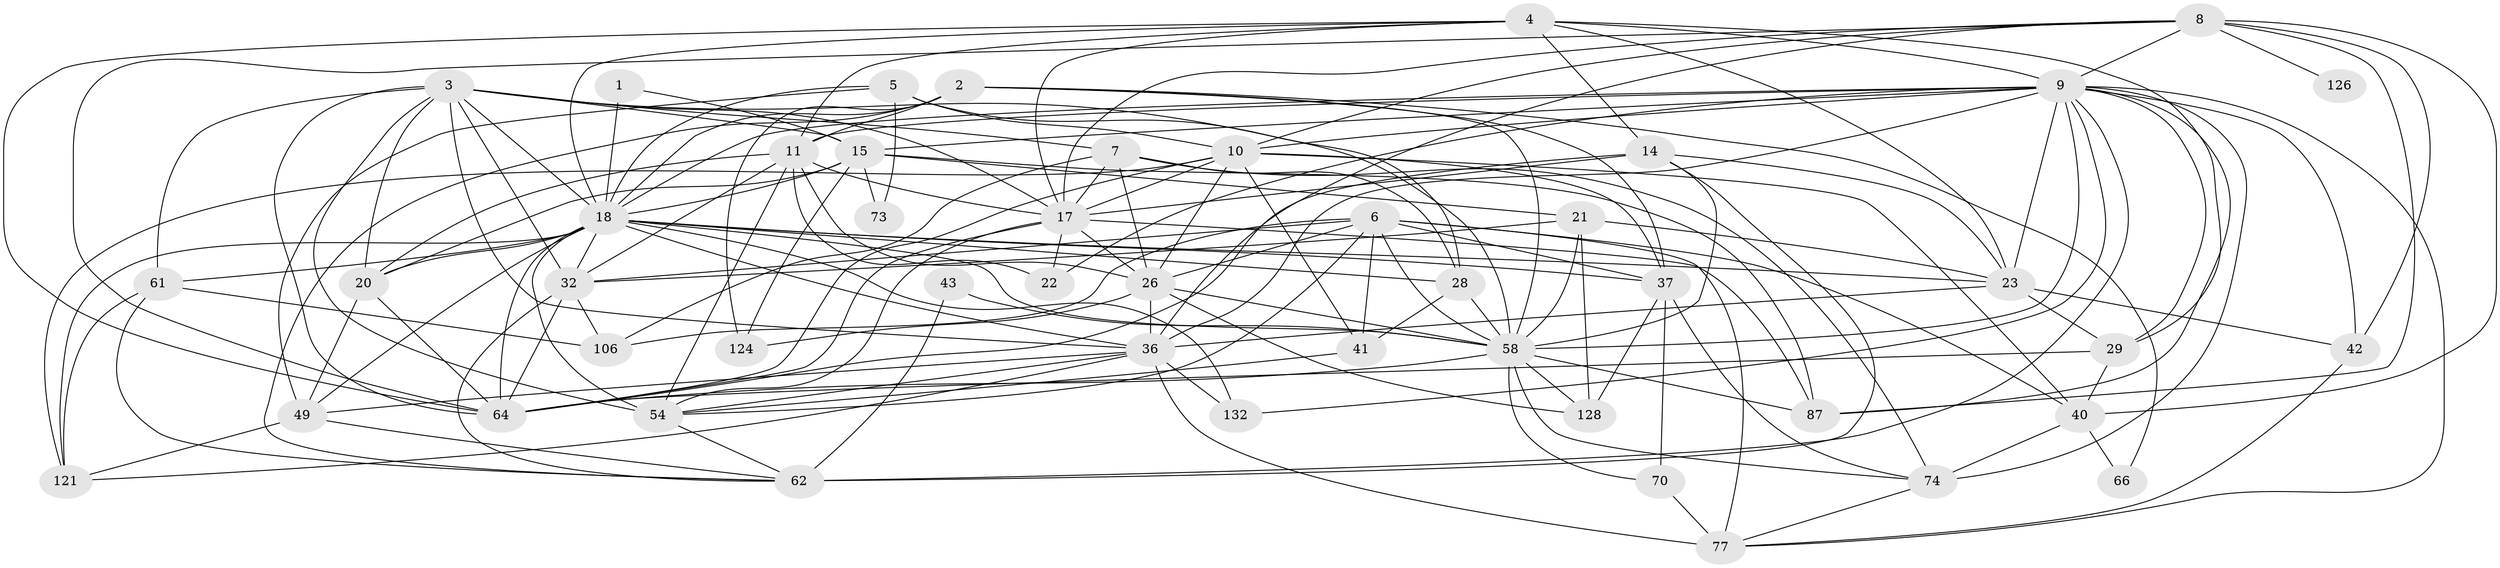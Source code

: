 // original degree distribution, {3: 0.2446043165467626, 2: 0.14388489208633093, 5: 0.18705035971223022, 4: 0.302158273381295, 9: 0.02158273381294964, 7: 0.02158273381294964, 6: 0.07194244604316546, 8: 0.007194244604316547}
// Generated by graph-tools (version 1.1) at 2025/18/03/04/25 18:18:47]
// undirected, 47 vertices, 160 edges
graph export_dot {
graph [start="1"]
  node [color=gray90,style=filled];
  1;
  2 [super="+16"];
  3 [super="+13+107"];
  4 [super="+125+47"];
  5 [super="+53"];
  6 [super="+104+12"];
  7 [super="+88+45"];
  8 [super="+76+59"];
  9 [super="+44+52+79+24+57"];
  10 [super="+35+98+123"];
  11 [super="+85+97+19"];
  14 [super="+48+120"];
  15 [super="+72+31"];
  17 [super="+136+134+89+103+25"];
  18 [super="+68+51+86+60"];
  20 [super="+91+55"];
  21 [super="+30"];
  22 [super="+34"];
  23 [super="+133+38"];
  26 [super="+90+39+78"];
  28 [super="+114"];
  29 [super="+80"];
  32 [super="+63"];
  36 [super="+117+101+122"];
  37 [super="+84"];
  40 [super="+113"];
  41;
  42;
  43;
  49 [super="+116"];
  54 [super="+93+111+56"];
  58 [super="+137+92+75+100"];
  61 [super="+69"];
  62 [super="+81+119"];
  64 [super="+99+115+105"];
  66;
  70 [super="+71"];
  73;
  74 [super="+130"];
  77 [super="+102"];
  87 [super="+108"];
  106;
  121 [super="+127"];
  124;
  126;
  128 [super="+131"];
  132;
  1 -- 15;
  1 -- 18 [weight=2];
  2 -- 66;
  2 -- 11;
  2 -- 124;
  2 -- 58;
  2 -- 18;
  2 -- 62;
  2 -- 37;
  3 -- 58;
  3 -- 61 [weight=3];
  3 -- 32 [weight=2];
  3 -- 64;
  3 -- 18;
  3 -- 54;
  3 -- 20;
  3 -- 7;
  3 -- 36;
  3 -- 17;
  3 -- 15;
  4 -- 64;
  4 -- 9 [weight=2];
  4 -- 18;
  4 -- 17;
  4 -- 23;
  4 -- 11;
  4 -- 14;
  4 -- 29;
  5 -- 49;
  5 -- 73;
  5 -- 28;
  5 -- 10;
  5 -- 18;
  6 -- 58 [weight=2];
  6 -- 106;
  6 -- 40;
  6 -- 41;
  6 -- 26;
  6 -- 77;
  6 -- 54;
  6 -- 32;
  6 -- 37;
  7 -- 74;
  7 -- 26;
  7 -- 106;
  7 -- 28;
  7 -- 17 [weight=2];
  8 -- 64;
  8 -- 40;
  8 -- 126 [weight=2];
  8 -- 9;
  8 -- 17;
  8 -- 87;
  8 -- 42;
  8 -- 36;
  8 -- 10;
  9 -- 132;
  9 -- 11 [weight=2];
  9 -- 77;
  9 -- 36 [weight=2];
  9 -- 15;
  9 -- 18;
  9 -- 62 [weight=2];
  9 -- 87;
  9 -- 42;
  9 -- 58;
  9 -- 22;
  9 -- 10;
  9 -- 29;
  9 -- 23;
  9 -- 74;
  10 -- 17;
  10 -- 37;
  10 -- 121;
  10 -- 26;
  10 -- 41;
  10 -- 64;
  10 -- 40;
  11 -- 26 [weight=2];
  11 -- 54 [weight=2];
  11 -- 20 [weight=2];
  11 -- 22;
  11 -- 32;
  11 -- 17;
  14 -- 64;
  14 -- 17 [weight=2];
  14 -- 62 [weight=2];
  14 -- 58;
  14 -- 23;
  15 -- 87;
  15 -- 73;
  15 -- 124;
  15 -- 21 [weight=2];
  15 -- 20;
  15 -- 18;
  17 -- 64;
  17 -- 22;
  17 -- 26;
  17 -- 87;
  17 -- 54;
  18 -- 20;
  18 -- 132;
  18 -- 23;
  18 -- 121;
  18 -- 58;
  18 -- 54 [weight=4];
  18 -- 49;
  18 -- 28;
  18 -- 32;
  18 -- 36;
  18 -- 64;
  18 -- 61;
  18 -- 37;
  20 -- 64 [weight=2];
  20 -- 49;
  21 -- 58;
  21 -- 32;
  21 -- 23;
  21 -- 128;
  23 -- 42;
  23 -- 29;
  23 -- 36;
  26 -- 58;
  26 -- 124;
  26 -- 36;
  26 -- 128;
  28 -- 58;
  28 -- 41;
  29 -- 64;
  29 -- 40;
  32 -- 64;
  32 -- 106;
  32 -- 62;
  36 -- 132;
  36 -- 77;
  36 -- 121;
  36 -- 49;
  36 -- 54;
  37 -- 128;
  37 -- 70;
  37 -- 74;
  40 -- 66;
  40 -- 74;
  41 -- 54;
  42 -- 77;
  43 -- 58;
  43 -- 62;
  49 -- 62;
  49 -- 121;
  54 -- 62;
  58 -- 74;
  58 -- 70;
  58 -- 87 [weight=2];
  58 -- 64;
  58 -- 128;
  61 -- 106;
  61 -- 62;
  61 -- 121;
  70 -- 77 [weight=2];
  74 -- 77;
}
